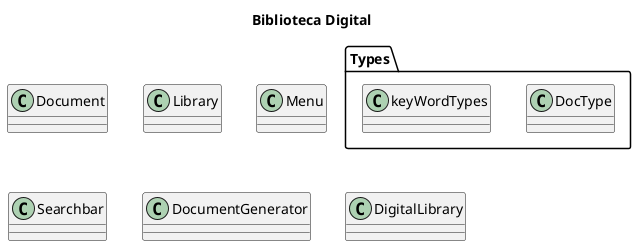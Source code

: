 @startuml "Biblioteca Digital"

title "Biblioteca Digital"

class Document
class Library
class Menu 
class Searchbar
package Types {
    class DocType
    class keyWordTypes
}
class DocumentGenerator
class DigitalLibrary

@enduml
